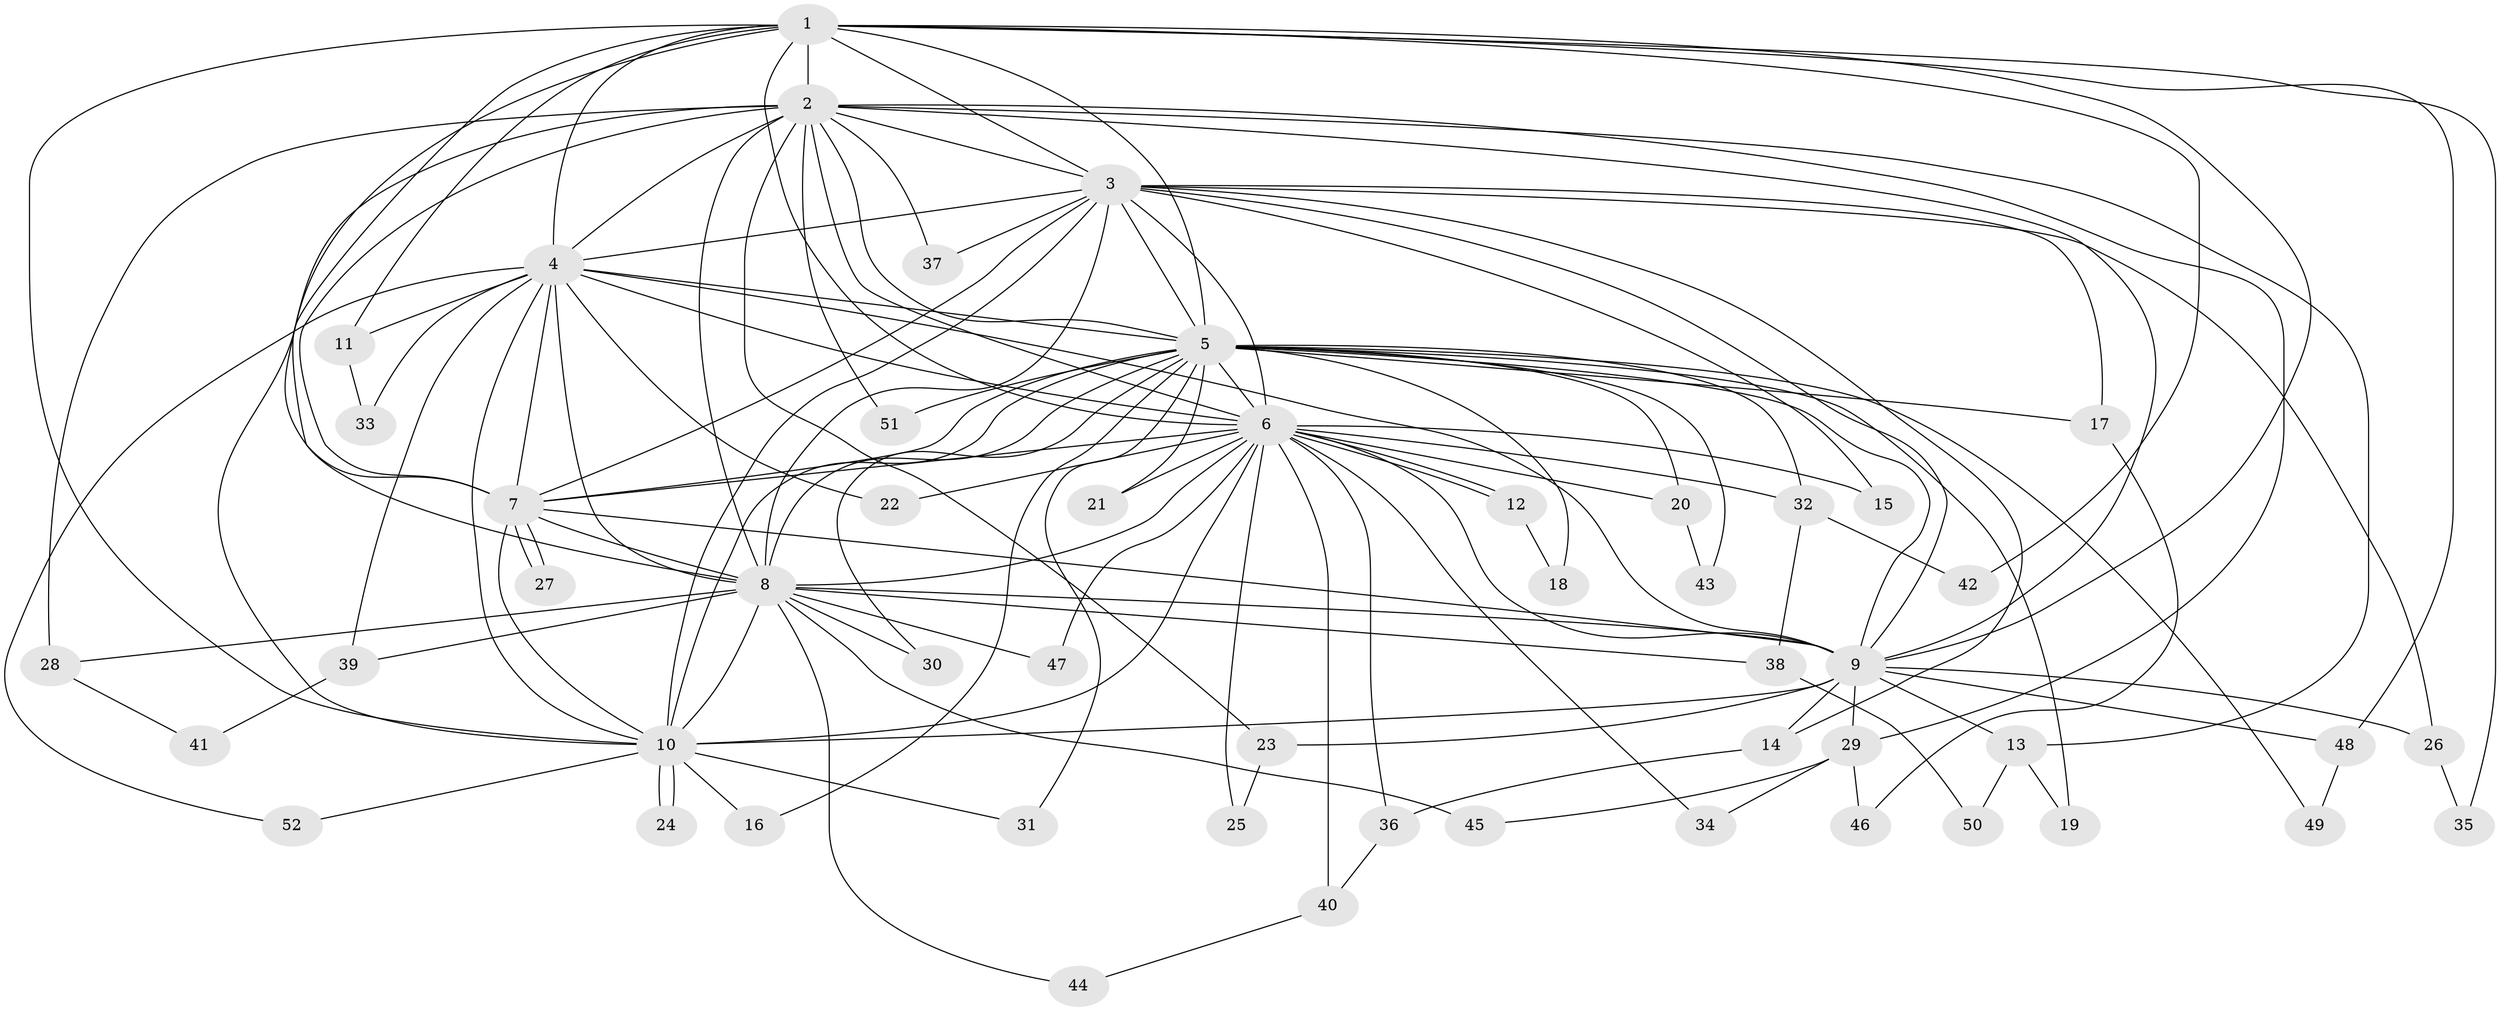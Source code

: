 // Generated by graph-tools (version 1.1) at 2025/35/03/09/25 02:35:16]
// undirected, 52 vertices, 129 edges
graph export_dot {
graph [start="1"]
  node [color=gray90,style=filled];
  1;
  2;
  3;
  4;
  5;
  6;
  7;
  8;
  9;
  10;
  11;
  12;
  13;
  14;
  15;
  16;
  17;
  18;
  19;
  20;
  21;
  22;
  23;
  24;
  25;
  26;
  27;
  28;
  29;
  30;
  31;
  32;
  33;
  34;
  35;
  36;
  37;
  38;
  39;
  40;
  41;
  42;
  43;
  44;
  45;
  46;
  47;
  48;
  49;
  50;
  51;
  52;
  1 -- 2;
  1 -- 3;
  1 -- 4;
  1 -- 5;
  1 -- 6;
  1 -- 7;
  1 -- 8;
  1 -- 9;
  1 -- 10;
  1 -- 11;
  1 -- 35;
  1 -- 42;
  1 -- 48;
  2 -- 3;
  2 -- 4;
  2 -- 5;
  2 -- 6;
  2 -- 7;
  2 -- 8;
  2 -- 9;
  2 -- 10;
  2 -- 13;
  2 -- 23;
  2 -- 28;
  2 -- 29;
  2 -- 37;
  2 -- 51;
  3 -- 4;
  3 -- 5;
  3 -- 6;
  3 -- 7;
  3 -- 8;
  3 -- 9;
  3 -- 10;
  3 -- 14;
  3 -- 15;
  3 -- 17;
  3 -- 26;
  3 -- 37;
  4 -- 5;
  4 -- 6;
  4 -- 7;
  4 -- 8;
  4 -- 9;
  4 -- 10;
  4 -- 11;
  4 -- 22;
  4 -- 33;
  4 -- 39;
  4 -- 52;
  5 -- 6;
  5 -- 7;
  5 -- 8;
  5 -- 9;
  5 -- 10;
  5 -- 16;
  5 -- 17;
  5 -- 18;
  5 -- 19;
  5 -- 20;
  5 -- 21;
  5 -- 30;
  5 -- 31;
  5 -- 32;
  5 -- 43;
  5 -- 49;
  5 -- 51;
  6 -- 7;
  6 -- 8;
  6 -- 9;
  6 -- 10;
  6 -- 12;
  6 -- 12;
  6 -- 15;
  6 -- 20;
  6 -- 21;
  6 -- 22;
  6 -- 25;
  6 -- 32;
  6 -- 34;
  6 -- 36;
  6 -- 40;
  6 -- 47;
  7 -- 8;
  7 -- 9;
  7 -- 10;
  7 -- 27;
  7 -- 27;
  8 -- 9;
  8 -- 10;
  8 -- 28;
  8 -- 30;
  8 -- 38;
  8 -- 39;
  8 -- 44;
  8 -- 45;
  8 -- 47;
  9 -- 10;
  9 -- 13;
  9 -- 14;
  9 -- 23;
  9 -- 26;
  9 -- 29;
  9 -- 48;
  10 -- 16;
  10 -- 24;
  10 -- 24;
  10 -- 31;
  10 -- 52;
  11 -- 33;
  12 -- 18;
  13 -- 19;
  13 -- 50;
  14 -- 36;
  17 -- 46;
  20 -- 43;
  23 -- 25;
  26 -- 35;
  28 -- 41;
  29 -- 34;
  29 -- 45;
  29 -- 46;
  32 -- 38;
  32 -- 42;
  36 -- 40;
  38 -- 50;
  39 -- 41;
  40 -- 44;
  48 -- 49;
}
